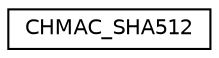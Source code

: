 digraph "Graphical Class Hierarchy"
{
 // LATEX_PDF_SIZE
  edge [fontname="Helvetica",fontsize="10",labelfontname="Helvetica",labelfontsize="10"];
  node [fontname="Helvetica",fontsize="10",shape=record];
  rankdir="LR";
  Node0 [label="CHMAC_SHA512",height=0.2,width=0.4,color="black", fillcolor="white", style="filled",URL="$class_c_h_m_a_c___s_h_a512.html",tooltip=" "];
}

